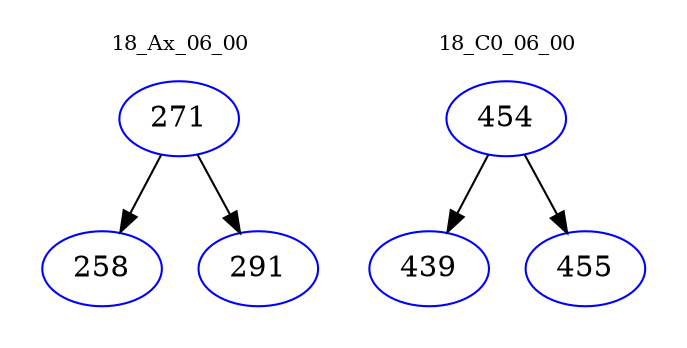 digraph{
subgraph cluster_0 {
color = white
label = "18_Ax_06_00";
fontsize=10;
T0_271 [label="271", color="blue"]
T0_271 -> T0_258 [color="black"]
T0_258 [label="258", color="blue"]
T0_271 -> T0_291 [color="black"]
T0_291 [label="291", color="blue"]
}
subgraph cluster_1 {
color = white
label = "18_C0_06_00";
fontsize=10;
T1_454 [label="454", color="blue"]
T1_454 -> T1_439 [color="black"]
T1_439 [label="439", color="blue"]
T1_454 -> T1_455 [color="black"]
T1_455 [label="455", color="blue"]
}
}
